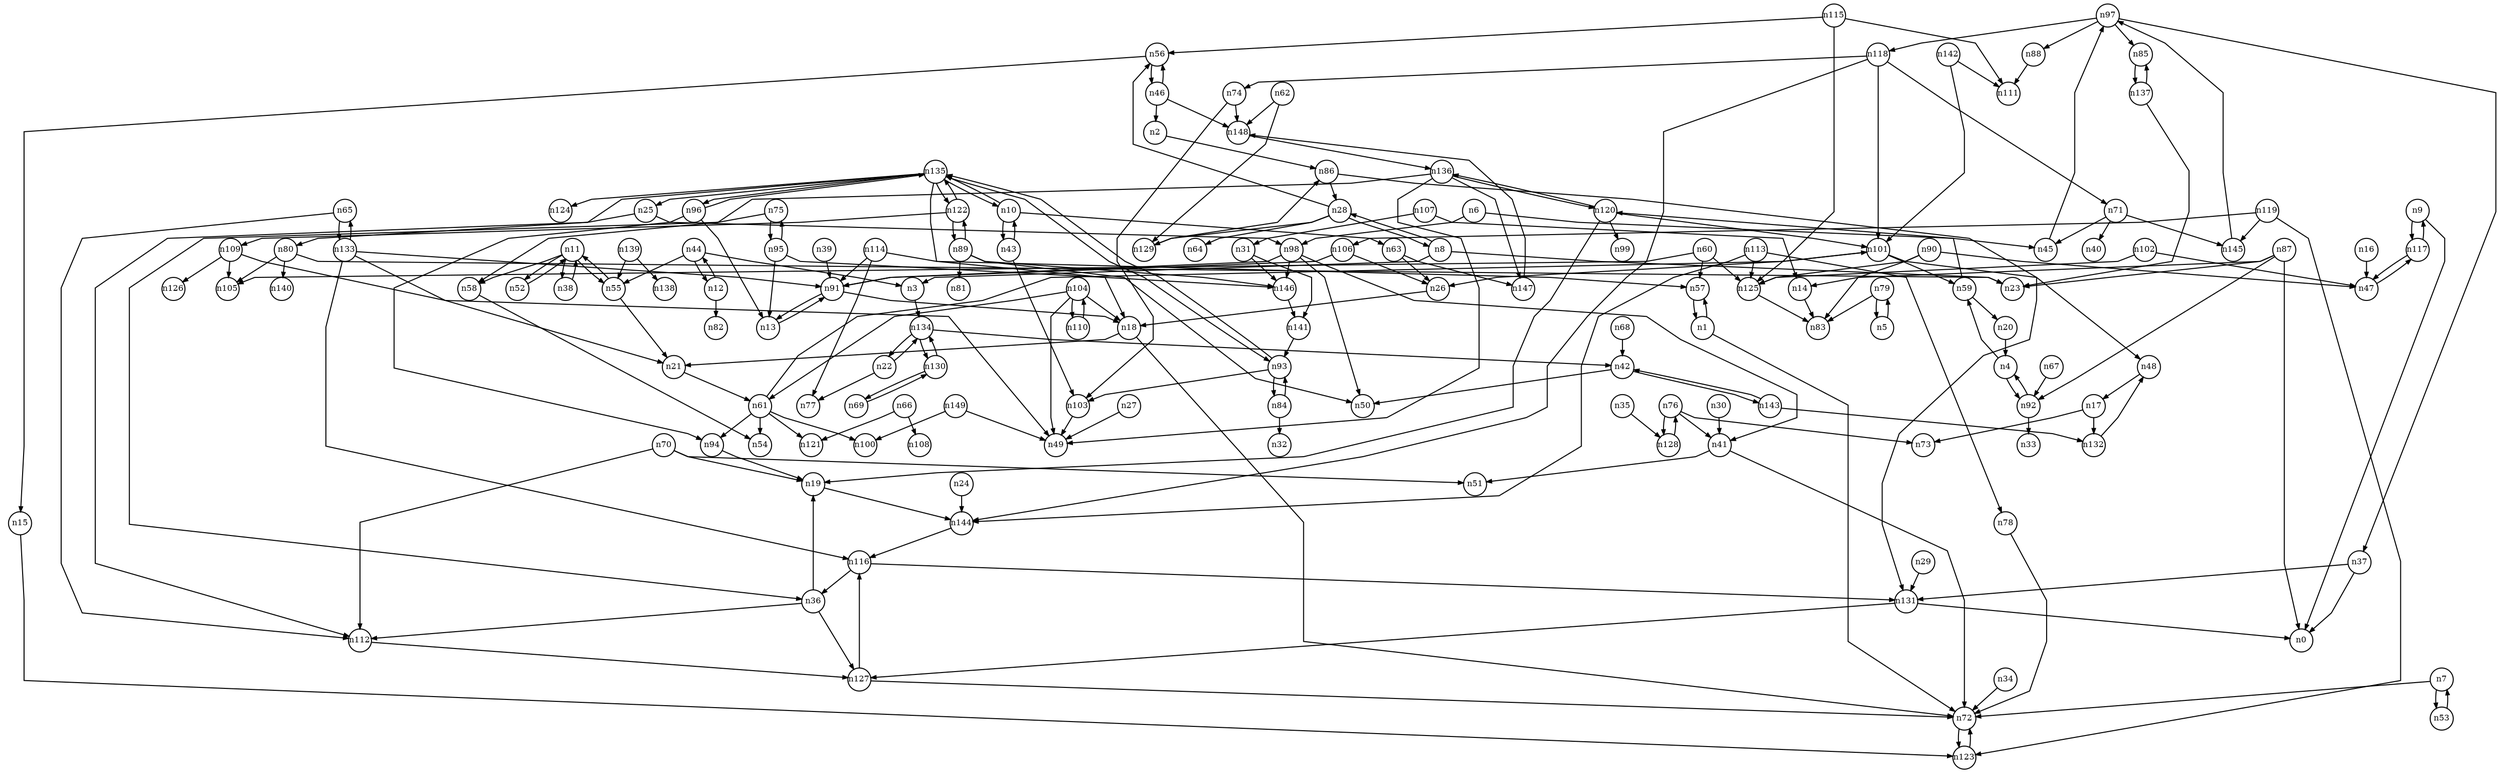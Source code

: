 digraph G{
splines=polyline;
ranksep=0.22;
nodesep=0.22;
nodesize=0.32;
fontsize=8
edge [arrowsize=0.5]
node [fontsize=8 shape=circle width=0.32 fixedsize=shape];

n57 -> n1
n1 -> n57
n1 -> n72
n72 -> n123
n134 -> n22
n134 -> n42
n134 -> n130
n3 -> n134
n59 -> n20
n59 -> n120
n4 -> n59
n4 -> n92
n92 -> n33
n92 -> n4
n79 -> n83
n79 -> n5
n5 -> n79
n45 -> n97
n6 -> n45
n6 -> n98
n98 -> n41
n98 -> n50
n98 -> n91
n98 -> n146
n7 -> n72
n7 -> n53
n8 -> n3
n8 -> n23
n8 -> n28
n28 -> n56
n28 -> n64
n28 -> n129
n28 -> n8
n9 -> n0
n9 -> n117
n43 -> n103
n43 -> n10
n10 -> n43
n10 -> n63
n10 -> n135
n63 -> n26
n63 -> n147
n38 -> n11
n11 -> n38
n11 -> n52
n11 -> n55
n11 -> n58
n52 -> n11
n55 -> n21
n55 -> n11
n58 -> n54
n12 -> n82
n12 -> n44
n91 -> n18
n91 -> n13
n13 -> n91
n14 -> n83
n123 -> n72
n15 -> n123
n47 -> n117
n16 -> n47
n17 -> n73
n17 -> n132
n132 -> n48
n21 -> n61
n18 -> n21
n18 -> n72
n144 -> n116
n19 -> n144
n22 -> n77
n22 -> n134
n24 -> n144
n25 -> n98
n25 -> n112
n112 -> n127
n26 -> n18
n27 -> n49
n56 -> n15
n56 -> n46
n129 -> n86
n131 -> n0
n131 -> n127
n29 -> n131
n41 -> n51
n41 -> n72
n30 -> n41
n141 -> n93
n31 -> n141
n31 -> n146
n146 -> n141
n34 -> n72
n128 -> n76
n35 -> n128
n36 -> n19
n36 -> n112
n36 -> n127
n37 -> n0
n37 -> n131
n39 -> n91
n42 -> n50
n42 -> n143
n103 -> n49
n44 -> n3
n44 -> n12
n44 -> n55
n2 -> n86
n46 -> n2
n46 -> n148
n46 -> n56
n148 -> n136
n53 -> n7
n20 -> n4
n120 -> n19
n120 -> n99
n120 -> n101
n120 -> n136
n60 -> n57
n60 -> n105
n60 -> n125
n125 -> n83
n61 -> n54
n61 -> n94
n61 -> n100
n61 -> n101
n61 -> n121
n94 -> n19
n101 -> n26
n101 -> n48
n101 -> n59
n62 -> n129
n62 -> n148
n147 -> n148
n65 -> n112
n65 -> n133
n66 -> n108
n66 -> n121
n67 -> n92
n68 -> n42
n70 -> n19
n70 -> n51
n70 -> n112
n71 -> n40
n71 -> n45
n71 -> n145
n145 -> n97
n74 -> n103
n74 -> n148
n75 -> n36
n75 -> n95
n95 -> n13
n95 -> n146
n95 -> n75
n76 -> n41
n76 -> n73
n76 -> n128
n78 -> n72
n80 -> n23
n80 -> n105
n80 -> n140
n84 -> n32
n84 -> n93
n86 -> n28
n86 -> n131
n87 -> n0
n87 -> n14
n87 -> n23
n87 -> n92
n88 -> n111
n89 -> n50
n89 -> n81
n89 -> n146
n89 -> n122
n90 -> n47
n90 -> n83
n90 -> n125
n93 -> n84
n93 -> n103
n93 -> n135
n135 -> n10
n135 -> n18
n135 -> n25
n135 -> n80
n135 -> n96
n135 -> n122
n135 -> n124
n135 -> n93
n96 -> n13
n96 -> n94
n96 -> n135
n97 -> n37
n97 -> n85
n97 -> n88
n97 -> n118
n85 -> n137
n118 -> n71
n118 -> n74
n118 -> n101
n118 -> n144
n48 -> n17
n102 -> n47
n102 -> n125
n104 -> n18
n104 -> n49
n104 -> n61
n104 -> n110
n110 -> n104
n106 -> n26
n106 -> n91
n107 -> n14
n107 -> n31
n109 -> n49
n109 -> n105
n109 -> n126
n113 -> n78
n113 -> n125
n113 -> n144
n114 -> n57
n114 -> n77
n114 -> n91
n115 -> n56
n115 -> n111
n115 -> n125
n116 -> n36
n116 -> n131
n117 -> n9
n117 -> n47
n119 -> n106
n119 -> n123
n119 -> n145
n136 -> n49
n136 -> n58
n136 -> n147
n136 -> n120
n122 -> n89
n122 -> n109
n122 -> n135
n127 -> n72
n127 -> n116
n69 -> n130
n130 -> n69
n130 -> n134
n133 -> n21
n133 -> n65
n133 -> n91
n133 -> n116
n137 -> n23
n137 -> n85
n139 -> n55
n139 -> n138
n142 -> n101
n142 -> n111
n143 -> n42
n143 -> n132
n149 -> n49
n149 -> n100
}
